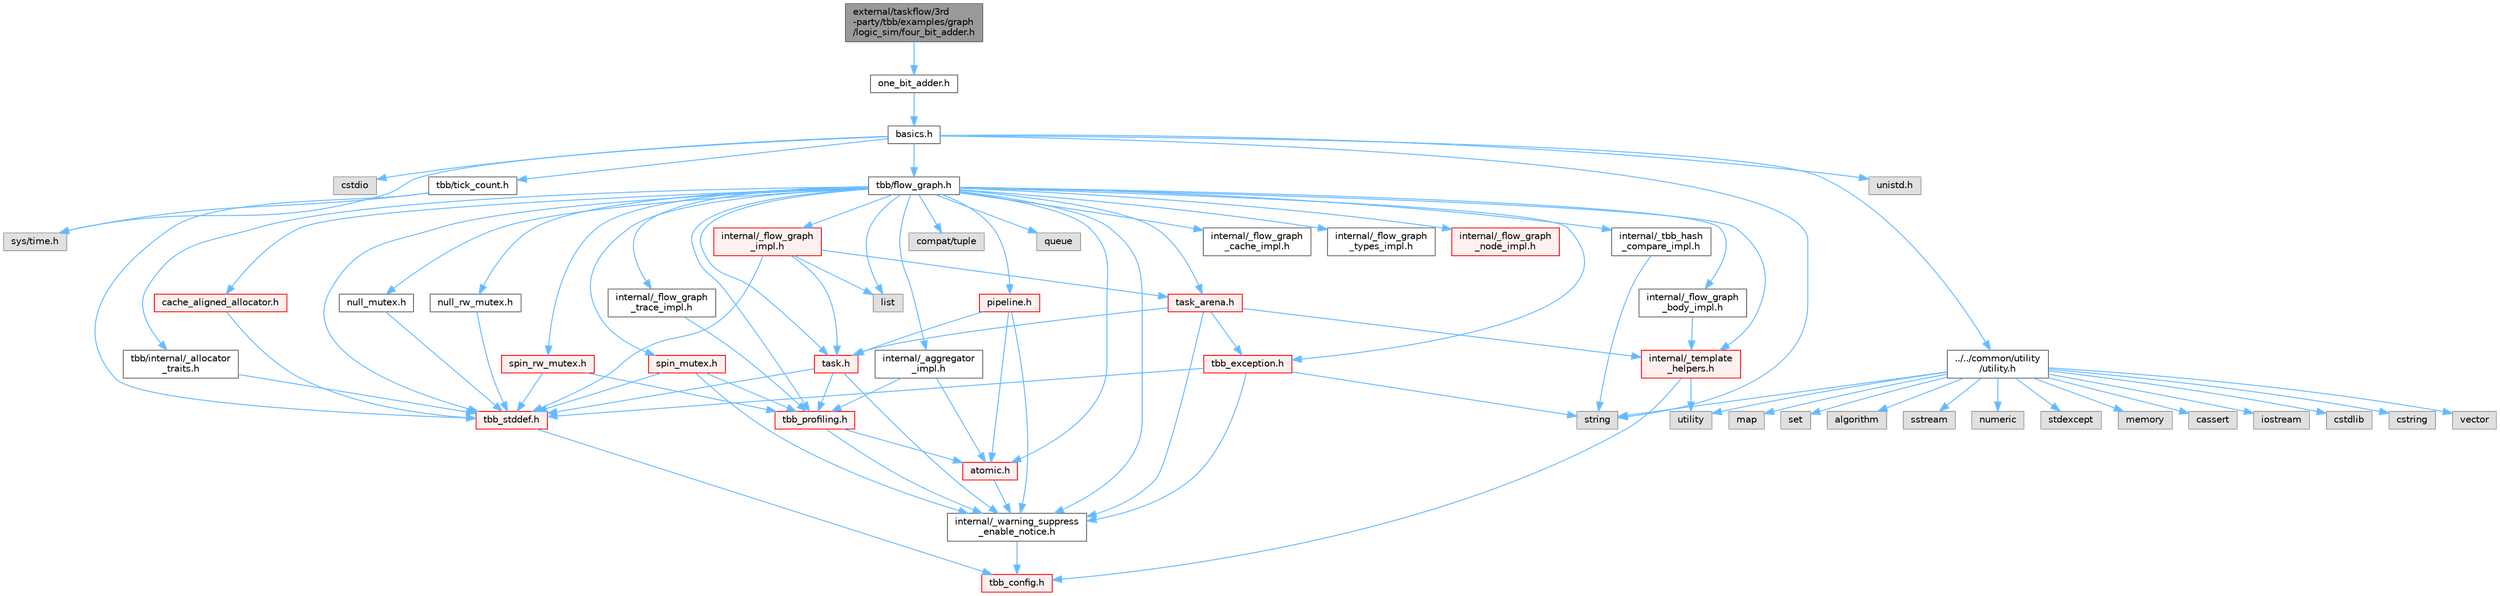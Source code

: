 digraph "external/taskflow/3rd-party/tbb/examples/graph/logic_sim/four_bit_adder.h"
{
 // LATEX_PDF_SIZE
  bgcolor="transparent";
  edge [fontname=Helvetica,fontsize=10,labelfontname=Helvetica,labelfontsize=10];
  node [fontname=Helvetica,fontsize=10,shape=box,height=0.2,width=0.4];
  Node1 [id="Node000001",label="external/taskflow/3rd\l-party/tbb/examples/graph\l/logic_sim/four_bit_adder.h",height=0.2,width=0.4,color="gray40", fillcolor="grey60", style="filled", fontcolor="black",tooltip=" "];
  Node1 -> Node2 [id="edge1_Node000001_Node000002",color="steelblue1",style="solid",tooltip=" "];
  Node2 [id="Node000002",label="one_bit_adder.h",height=0.2,width=0.4,color="grey40", fillcolor="white", style="filled",URL="$one__bit__adder_8h.html",tooltip=" "];
  Node2 -> Node3 [id="edge2_Node000002_Node000003",color="steelblue1",style="solid",tooltip=" "];
  Node3 [id="Node000003",label="basics.h",height=0.2,width=0.4,color="grey40", fillcolor="white", style="filled",URL="$basics_8h.html",tooltip=" "];
  Node3 -> Node4 [id="edge3_Node000003_Node000004",color="steelblue1",style="solid",tooltip=" "];
  Node4 [id="Node000004",label="cstdio",height=0.2,width=0.4,color="grey60", fillcolor="#E0E0E0", style="filled",tooltip=" "];
  Node3 -> Node5 [id="edge4_Node000003_Node000005",color="steelblue1",style="solid",tooltip=" "];
  Node5 [id="Node000005",label="string",height=0.2,width=0.4,color="grey60", fillcolor="#E0E0E0", style="filled",tooltip=" "];
  Node3 -> Node6 [id="edge5_Node000003_Node000006",color="steelblue1",style="solid",tooltip=" "];
  Node6 [id="Node000006",label="tbb/tick_count.h",height=0.2,width=0.4,color="grey40", fillcolor="white", style="filled",URL="$tick__count_8h.html",tooltip=" "];
  Node6 -> Node7 [id="edge6_Node000006_Node000007",color="steelblue1",style="solid",tooltip=" "];
  Node7 [id="Node000007",label="tbb_stddef.h",height=0.2,width=0.4,color="red", fillcolor="#FFF0F0", style="filled",URL="$tbb__stddef_8h.html",tooltip=" "];
  Node7 -> Node8 [id="edge7_Node000007_Node000008",color="steelblue1",style="solid",tooltip=" "];
  Node8 [id="Node000008",label="tbb_config.h",height=0.2,width=0.4,color="red", fillcolor="#FFF0F0", style="filled",URL="$tbb__config_8h.html",tooltip=" "];
  Node6 -> Node11 [id="edge8_Node000006_Node000011",color="steelblue1",style="solid",tooltip=" "];
  Node11 [id="Node000011",label="sys/time.h",height=0.2,width=0.4,color="grey60", fillcolor="#E0E0E0", style="filled",tooltip=" "];
  Node3 -> Node12 [id="edge9_Node000003_Node000012",color="steelblue1",style="solid",tooltip=" "];
  Node12 [id="Node000012",label="tbb/flow_graph.h",height=0.2,width=0.4,color="grey40", fillcolor="white", style="filled",URL="$flow__graph_8h.html",tooltip="The graph related classes and functions"];
  Node12 -> Node13 [id="edge10_Node000012_Node000013",color="steelblue1",style="solid",tooltip=" "];
  Node13 [id="Node000013",label="internal/_warning_suppress\l_enable_notice.h",height=0.2,width=0.4,color="grey40", fillcolor="white", style="filled",URL="$__warning__suppress__enable__notice_8h.html",tooltip=" "];
  Node13 -> Node8 [id="edge11_Node000013_Node000008",color="steelblue1",style="solid",tooltip=" "];
  Node12 -> Node7 [id="edge12_Node000012_Node000007",color="steelblue1",style="solid",tooltip=" "];
  Node12 -> Node14 [id="edge13_Node000012_Node000014",color="steelblue1",style="solid",tooltip=" "];
  Node14 [id="Node000014",label="atomic.h",height=0.2,width=0.4,color="red", fillcolor="#FFF0F0", style="filled",URL="$external_2taskflow_23rd-party_2tbb_2include_2tbb_2atomic_8h.html",tooltip=" "];
  Node14 -> Node13 [id="edge14_Node000014_Node000013",color="steelblue1",style="solid",tooltip=" "];
  Node12 -> Node18 [id="edge15_Node000012_Node000018",color="steelblue1",style="solid",tooltip=" "];
  Node18 [id="Node000018",label="spin_mutex.h",height=0.2,width=0.4,color="red", fillcolor="#FFF0F0", style="filled",URL="$external_2taskflow_23rd-party_2tbb_2include_2tbb_2spin__mutex_8h.html",tooltip=" "];
  Node18 -> Node13 [id="edge16_Node000018_Node000013",color="steelblue1",style="solid",tooltip=" "];
  Node18 -> Node7 [id="edge17_Node000018_Node000007",color="steelblue1",style="solid",tooltip=" "];
  Node18 -> Node21 [id="edge18_Node000018_Node000021",color="steelblue1",style="solid",tooltip=" "];
  Node21 [id="Node000021",label="tbb_profiling.h",height=0.2,width=0.4,color="red", fillcolor="#FFF0F0", style="filled",URL="$tbb__profiling_8h.html",tooltip=" "];
  Node21 -> Node13 [id="edge19_Node000021_Node000013",color="steelblue1",style="solid",tooltip=" "];
  Node21 -> Node14 [id="edge20_Node000021_Node000014",color="steelblue1",style="solid",tooltip=" "];
  Node12 -> Node24 [id="edge21_Node000012_Node000024",color="steelblue1",style="solid",tooltip=" "];
  Node24 [id="Node000024",label="null_mutex.h",height=0.2,width=0.4,color="grey40", fillcolor="white", style="filled",URL="$external_2taskflow_23rd-party_2tbb_2include_2tbb_2null__mutex_8h.html",tooltip=" "];
  Node24 -> Node7 [id="edge22_Node000024_Node000007",color="steelblue1",style="solid",tooltip=" "];
  Node12 -> Node25 [id="edge23_Node000012_Node000025",color="steelblue1",style="solid",tooltip=" "];
  Node25 [id="Node000025",label="spin_rw_mutex.h",height=0.2,width=0.4,color="red", fillcolor="#FFF0F0", style="filled",URL="$spin__rw__mutex_8h.html",tooltip=" "];
  Node25 -> Node7 [id="edge24_Node000025_Node000007",color="steelblue1",style="solid",tooltip=" "];
  Node25 -> Node21 [id="edge25_Node000025_Node000021",color="steelblue1",style="solid",tooltip=" "];
  Node12 -> Node26 [id="edge26_Node000012_Node000026",color="steelblue1",style="solid",tooltip=" "];
  Node26 [id="Node000026",label="null_rw_mutex.h",height=0.2,width=0.4,color="grey40", fillcolor="white", style="filled",URL="$null__rw__mutex_8h.html",tooltip=" "];
  Node26 -> Node7 [id="edge27_Node000026_Node000007",color="steelblue1",style="solid",tooltip=" "];
  Node12 -> Node27 [id="edge28_Node000012_Node000027",color="steelblue1",style="solid",tooltip=" "];
  Node27 [id="Node000027",label="task.h",height=0.2,width=0.4,color="red", fillcolor="#FFF0F0", style="filled",URL="$task_8h.html",tooltip=" "];
  Node27 -> Node13 [id="edge29_Node000027_Node000013",color="steelblue1",style="solid",tooltip=" "];
  Node27 -> Node7 [id="edge30_Node000027_Node000007",color="steelblue1",style="solid",tooltip=" "];
  Node27 -> Node21 [id="edge31_Node000027_Node000021",color="steelblue1",style="solid",tooltip=" "];
  Node12 -> Node29 [id="edge32_Node000012_Node000029",color="steelblue1",style="solid",tooltip=" "];
  Node29 [id="Node000029",label="cache_aligned_allocator.h",height=0.2,width=0.4,color="red", fillcolor="#FFF0F0", style="filled",URL="$cache__aligned__allocator_8h.html",tooltip=" "];
  Node29 -> Node7 [id="edge33_Node000029_Node000007",color="steelblue1",style="solid",tooltip=" "];
  Node12 -> Node30 [id="edge34_Node000012_Node000030",color="steelblue1",style="solid",tooltip=" "];
  Node30 [id="Node000030",label="tbb_exception.h",height=0.2,width=0.4,color="red", fillcolor="#FFF0F0", style="filled",URL="$tbb__exception_8h.html",tooltip=" "];
  Node30 -> Node13 [id="edge35_Node000030_Node000013",color="steelblue1",style="solid",tooltip=" "];
  Node30 -> Node7 [id="edge36_Node000030_Node000007",color="steelblue1",style="solid",tooltip=" "];
  Node30 -> Node5 [id="edge37_Node000030_Node000005",color="steelblue1",style="solid",tooltip=" "];
  Node12 -> Node35 [id="edge38_Node000012_Node000035",color="steelblue1",style="solid",tooltip=" "];
  Node35 [id="Node000035",label="pipeline.h",height=0.2,width=0.4,color="red", fillcolor="#FFF0F0", style="filled",URL="$pipeline_8h.html",tooltip=" "];
  Node35 -> Node13 [id="edge39_Node000035_Node000013",color="steelblue1",style="solid",tooltip=" "];
  Node35 -> Node14 [id="edge40_Node000035_Node000014",color="steelblue1",style="solid",tooltip=" "];
  Node35 -> Node27 [id="edge41_Node000035_Node000027",color="steelblue1",style="solid",tooltip=" "];
  Node12 -> Node36 [id="edge42_Node000012_Node000036",color="steelblue1",style="solid",tooltip=" "];
  Node36 [id="Node000036",label="internal/_template\l_helpers.h",height=0.2,width=0.4,color="red", fillcolor="#FFF0F0", style="filled",URL="$__template__helpers_8h.html",tooltip=" "];
  Node36 -> Node37 [id="edge43_Node000036_Node000037",color="steelblue1",style="solid",tooltip=" "];
  Node37 [id="Node000037",label="utility",height=0.2,width=0.4,color="grey60", fillcolor="#E0E0E0", style="filled",tooltip=" "];
  Node36 -> Node8 [id="edge44_Node000036_Node000008",color="steelblue1",style="solid",tooltip=" "];
  Node12 -> Node38 [id="edge45_Node000012_Node000038",color="steelblue1",style="solid",tooltip=" "];
  Node38 [id="Node000038",label="internal/_aggregator\l_impl.h",height=0.2,width=0.4,color="grey40", fillcolor="white", style="filled",URL="$__aggregator__impl_8h.html",tooltip=" "];
  Node38 -> Node14 [id="edge46_Node000038_Node000014",color="steelblue1",style="solid",tooltip=" "];
  Node38 -> Node21 [id="edge47_Node000038_Node000021",color="steelblue1",style="solid",tooltip=" "];
  Node12 -> Node39 [id="edge48_Node000012_Node000039",color="steelblue1",style="solid",tooltip=" "];
  Node39 [id="Node000039",label="tbb/internal/_allocator\l_traits.h",height=0.2,width=0.4,color="grey40", fillcolor="white", style="filled",URL="$__allocator__traits_8h.html",tooltip=" "];
  Node39 -> Node7 [id="edge49_Node000039_Node000007",color="steelblue1",style="solid",tooltip=" "];
  Node12 -> Node21 [id="edge50_Node000012_Node000021",color="steelblue1",style="solid",tooltip=" "];
  Node12 -> Node40 [id="edge51_Node000012_Node000040",color="steelblue1",style="solid",tooltip=" "];
  Node40 [id="Node000040",label="task_arena.h",height=0.2,width=0.4,color="red", fillcolor="#FFF0F0", style="filled",URL="$task__arena_8h.html",tooltip=" "];
  Node40 -> Node13 [id="edge52_Node000040_Node000013",color="steelblue1",style="solid",tooltip=" "];
  Node40 -> Node27 [id="edge53_Node000040_Node000027",color="steelblue1",style="solid",tooltip=" "];
  Node40 -> Node30 [id="edge54_Node000040_Node000030",color="steelblue1",style="solid",tooltip=" "];
  Node40 -> Node36 [id="edge55_Node000040_Node000036",color="steelblue1",style="solid",tooltip=" "];
  Node12 -> Node41 [id="edge56_Node000012_Node000041",color="steelblue1",style="solid",tooltip=" "];
  Node41 [id="Node000041",label="compat/tuple",height=0.2,width=0.4,color="grey60", fillcolor="#E0E0E0", style="filled",tooltip=" "];
  Node12 -> Node42 [id="edge57_Node000012_Node000042",color="steelblue1",style="solid",tooltip=" "];
  Node42 [id="Node000042",label="list",height=0.2,width=0.4,color="grey60", fillcolor="#E0E0E0", style="filled",tooltip=" "];
  Node12 -> Node43 [id="edge58_Node000012_Node000043",color="steelblue1",style="solid",tooltip=" "];
  Node43 [id="Node000043",label="queue",height=0.2,width=0.4,color="grey60", fillcolor="#E0E0E0", style="filled",tooltip=" "];
  Node12 -> Node44 [id="edge59_Node000012_Node000044",color="steelblue1",style="solid",tooltip=" "];
  Node44 [id="Node000044",label="internal/_flow_graph\l_impl.h",height=0.2,width=0.4,color="red", fillcolor="#FFF0F0", style="filled",URL="$__flow__graph__impl_8h.html",tooltip=" "];
  Node44 -> Node7 [id="edge60_Node000044_Node000007",color="steelblue1",style="solid",tooltip=" "];
  Node44 -> Node27 [id="edge61_Node000044_Node000027",color="steelblue1",style="solid",tooltip=" "];
  Node44 -> Node40 [id="edge62_Node000044_Node000040",color="steelblue1",style="solid",tooltip=" "];
  Node44 -> Node42 [id="edge63_Node000044_Node000042",color="steelblue1",style="solid",tooltip=" "];
  Node12 -> Node46 [id="edge64_Node000012_Node000046",color="steelblue1",style="solid",tooltip=" "];
  Node46 [id="Node000046",label="internal/_flow_graph\l_trace_impl.h",height=0.2,width=0.4,color="grey40", fillcolor="white", style="filled",URL="$__flow__graph__trace__impl_8h.html",tooltip=" "];
  Node46 -> Node21 [id="edge65_Node000046_Node000021",color="steelblue1",style="solid",tooltip=" "];
  Node12 -> Node47 [id="edge66_Node000012_Node000047",color="steelblue1",style="solid",tooltip=" "];
  Node47 [id="Node000047",label="internal/_tbb_hash\l_compare_impl.h",height=0.2,width=0.4,color="grey40", fillcolor="white", style="filled",URL="$__tbb__hash__compare__impl_8h.html",tooltip=" "];
  Node47 -> Node5 [id="edge67_Node000047_Node000005",color="steelblue1",style="solid",tooltip=" "];
  Node12 -> Node48 [id="edge68_Node000012_Node000048",color="steelblue1",style="solid",tooltip=" "];
  Node48 [id="Node000048",label="internal/_flow_graph\l_body_impl.h",height=0.2,width=0.4,color="grey40", fillcolor="white", style="filled",URL="$__flow__graph__body__impl_8h.html",tooltip=" "];
  Node48 -> Node36 [id="edge69_Node000048_Node000036",color="steelblue1",style="solid",tooltip=" "];
  Node12 -> Node49 [id="edge70_Node000012_Node000049",color="steelblue1",style="solid",tooltip=" "];
  Node49 [id="Node000049",label="internal/_flow_graph\l_cache_impl.h",height=0.2,width=0.4,color="grey40", fillcolor="white", style="filled",URL="$__flow__graph__cache__impl_8h.html",tooltip=" "];
  Node12 -> Node50 [id="edge71_Node000012_Node000050",color="steelblue1",style="solid",tooltip=" "];
  Node50 [id="Node000050",label="internal/_flow_graph\l_types_impl.h",height=0.2,width=0.4,color="grey40", fillcolor="white", style="filled",URL="$__flow__graph__types__impl_8h.html",tooltip=" "];
  Node12 -> Node51 [id="edge72_Node000012_Node000051",color="steelblue1",style="solid",tooltip=" "];
  Node51 [id="Node000051",label="internal/_flow_graph\l_node_impl.h",height=0.2,width=0.4,color="red", fillcolor="#FFF0F0", style="filled",URL="$__flow__graph__node__impl_8h.html",tooltip=" "];
  Node3 -> Node53 [id="edge73_Node000003_Node000053",color="steelblue1",style="solid",tooltip=" "];
  Node53 [id="Node000053",label="../../common/utility\l/utility.h",height=0.2,width=0.4,color="grey40", fillcolor="white", style="filled",URL="$external_2taskflow_23rd-party_2tbb_2examples_2common_2utility_2utility_8h.html",tooltip=" "];
  Node53 -> Node37 [id="edge74_Node000053_Node000037",color="steelblue1",style="solid",tooltip=" "];
  Node53 -> Node5 [id="edge75_Node000053_Node000005",color="steelblue1",style="solid",tooltip=" "];
  Node53 -> Node33 [id="edge76_Node000053_Node000033",color="steelblue1",style="solid",tooltip=" "];
  Node33 [id="Node000033",label="cstring",height=0.2,width=0.4,color="grey60", fillcolor="#E0E0E0", style="filled",tooltip=" "];
  Node53 -> Node54 [id="edge77_Node000053_Node000054",color="steelblue1",style="solid",tooltip=" "];
  Node54 [id="Node000054",label="vector",height=0.2,width=0.4,color="grey60", fillcolor="#E0E0E0", style="filled",tooltip=" "];
  Node53 -> Node55 [id="edge78_Node000053_Node000055",color="steelblue1",style="solid",tooltip=" "];
  Node55 [id="Node000055",label="map",height=0.2,width=0.4,color="grey60", fillcolor="#E0E0E0", style="filled",tooltip=" "];
  Node53 -> Node56 [id="edge79_Node000053_Node000056",color="steelblue1",style="solid",tooltip=" "];
  Node56 [id="Node000056",label="set",height=0.2,width=0.4,color="grey60", fillcolor="#E0E0E0", style="filled",tooltip=" "];
  Node53 -> Node57 [id="edge80_Node000053_Node000057",color="steelblue1",style="solid",tooltip=" "];
  Node57 [id="Node000057",label="algorithm",height=0.2,width=0.4,color="grey60", fillcolor="#E0E0E0", style="filled",tooltip=" "];
  Node53 -> Node58 [id="edge81_Node000053_Node000058",color="steelblue1",style="solid",tooltip=" "];
  Node58 [id="Node000058",label="sstream",height=0.2,width=0.4,color="grey60", fillcolor="#E0E0E0", style="filled",tooltip=" "];
  Node53 -> Node59 [id="edge82_Node000053_Node000059",color="steelblue1",style="solid",tooltip=" "];
  Node59 [id="Node000059",label="numeric",height=0.2,width=0.4,color="grey60", fillcolor="#E0E0E0", style="filled",tooltip=" "];
  Node53 -> Node60 [id="edge83_Node000053_Node000060",color="steelblue1",style="solid",tooltip=" "];
  Node60 [id="Node000060",label="stdexcept",height=0.2,width=0.4,color="grey60", fillcolor="#E0E0E0", style="filled",tooltip=" "];
  Node53 -> Node61 [id="edge84_Node000053_Node000061",color="steelblue1",style="solid",tooltip=" "];
  Node61 [id="Node000061",label="memory",height=0.2,width=0.4,color="grey60", fillcolor="#E0E0E0", style="filled",tooltip=" "];
  Node53 -> Node62 [id="edge85_Node000053_Node000062",color="steelblue1",style="solid",tooltip=" "];
  Node62 [id="Node000062",label="cassert",height=0.2,width=0.4,color="grey60", fillcolor="#E0E0E0", style="filled",tooltip=" "];
  Node53 -> Node63 [id="edge86_Node000053_Node000063",color="steelblue1",style="solid",tooltip=" "];
  Node63 [id="Node000063",label="iostream",height=0.2,width=0.4,color="grey60", fillcolor="#E0E0E0", style="filled",tooltip=" "];
  Node53 -> Node64 [id="edge87_Node000053_Node000064",color="steelblue1",style="solid",tooltip=" "];
  Node64 [id="Node000064",label="cstdlib",height=0.2,width=0.4,color="grey60", fillcolor="#E0E0E0", style="filled",tooltip=" "];
  Node3 -> Node11 [id="edge88_Node000003_Node000011",color="steelblue1",style="solid",tooltip=" "];
  Node3 -> Node65 [id="edge89_Node000003_Node000065",color="steelblue1",style="solid",tooltip=" "];
  Node65 [id="Node000065",label="unistd.h",height=0.2,width=0.4,color="grey60", fillcolor="#E0E0E0", style="filled",tooltip=" "];
}
